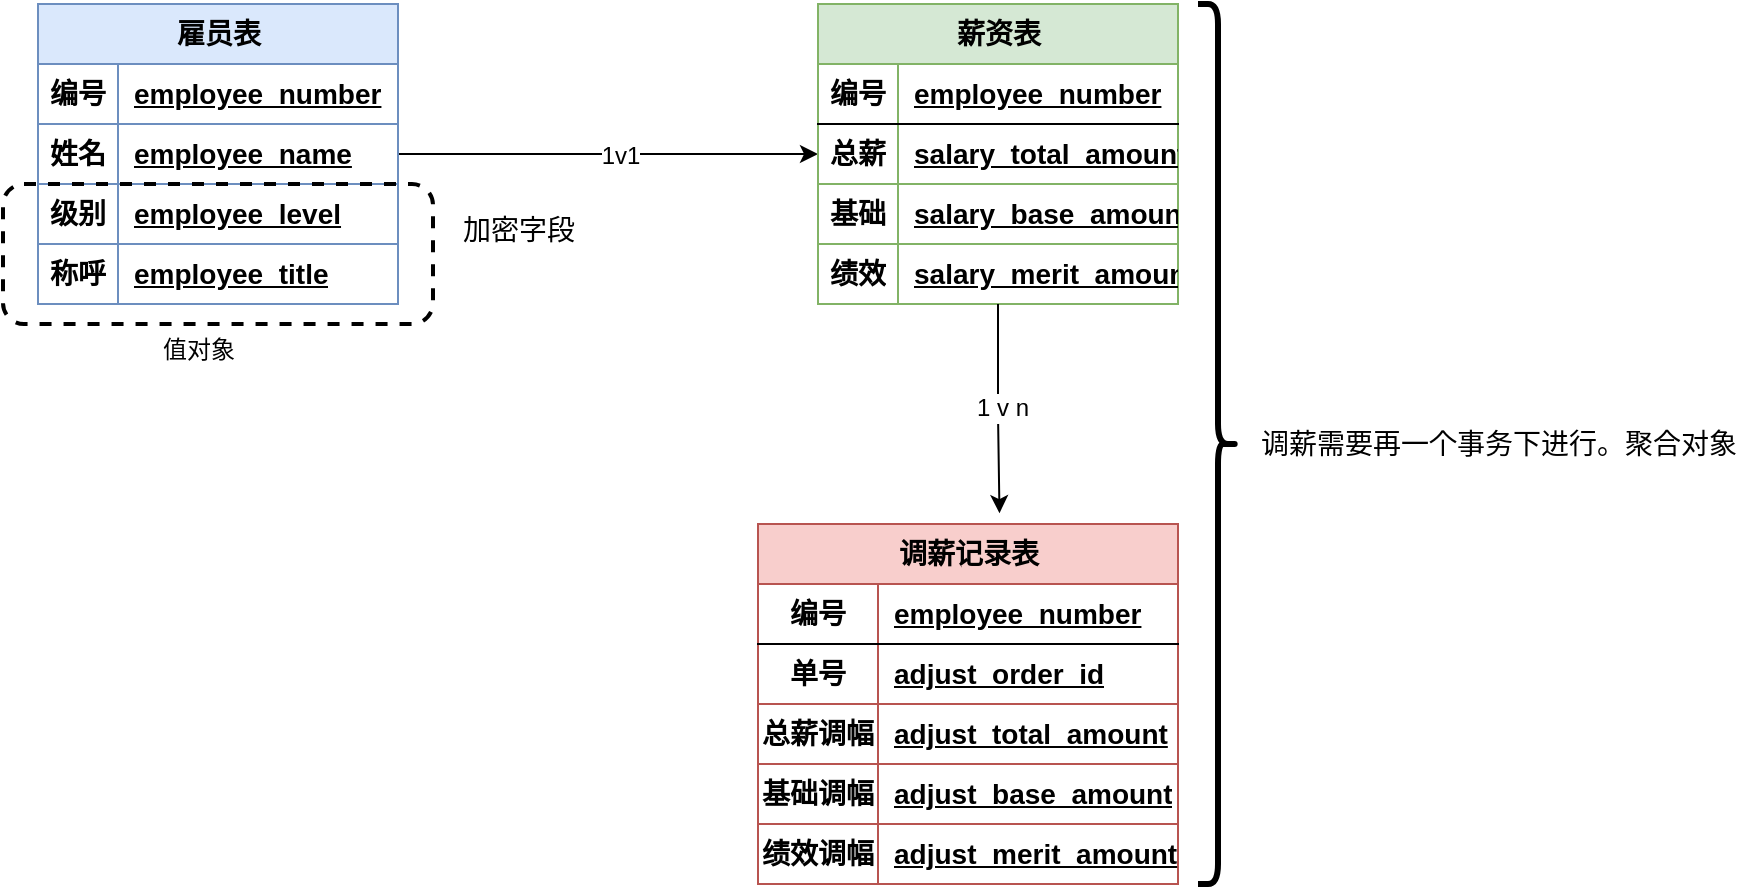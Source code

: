<mxfile version="22.1.2" type="device">
  <diagram name="第 1 页" id="p7DV3OgJQpJdaAJJsAqJ">
    <mxGraphModel dx="1195" dy="697" grid="1" gridSize="10" guides="1" tooltips="1" connect="1" arrows="1" fold="1" page="1" pageScale="1" pageWidth="827" pageHeight="1169" math="0" shadow="0">
      <root>
        <mxCell id="0" />
        <mxCell id="1" parent="0" />
        <mxCell id="HhEYdVZQ0LtMBUtDXg6y-177" value="" style="edgeStyle=orthogonalEdgeStyle;rounded=0;orthogonalLoop=1;jettySize=auto;html=1;fontFamily=Helvetica;fontSize=12;fontColor=default;startSize=0;entryX=0;entryY=0.5;entryDx=0;entryDy=0;" edge="1" parent="1" source="HhEYdVZQ0LtMBUtDXg6y-2" target="HhEYdVZQ0LtMBUtDXg6y-141">
          <mxGeometry relative="1" as="geometry" />
        </mxCell>
        <mxCell id="HhEYdVZQ0LtMBUtDXg6y-178" value="1v1" style="edgeLabel;html=1;align=center;verticalAlign=middle;resizable=0;points=[];fontSize=12;fontFamily=Helvetica;fontColor=default;" vertex="1" connectable="0" parent="HhEYdVZQ0LtMBUtDXg6y-177">
          <mxGeometry x="0.056" y="-1" relative="1" as="geometry">
            <mxPoint as="offset" />
          </mxGeometry>
        </mxCell>
        <mxCell id="HhEYdVZQ0LtMBUtDXg6y-2" value="雇员表" style="shape=table;startSize=30;container=1;collapsible=1;childLayout=tableLayout;fixedRows=1;rowLines=0;fontStyle=1;align=center;resizeLast=1;html=1;fontSize=14;fillColor=#dae8fc;strokeColor=#6c8ebf;" vertex="1" parent="1">
          <mxGeometry x="60" y="350" width="180" height="150" as="geometry" />
        </mxCell>
        <mxCell id="HhEYdVZQ0LtMBUtDXg6y-135" style="shape=tableRow;horizontal=0;startSize=0;swimlaneHead=0;swimlaneBody=0;fillColor=none;collapsible=0;dropTarget=0;points=[[0,0.5],[1,0.5]];portConstraint=eastwest;top=0;left=0;right=0;bottom=1;fontSize=14;strokeColor=#6C8EBF;" vertex="1" parent="HhEYdVZQ0LtMBUtDXg6y-2">
          <mxGeometry y="30" width="180" height="30" as="geometry" />
        </mxCell>
        <mxCell id="HhEYdVZQ0LtMBUtDXg6y-136" value="编号" style="shape=partialRectangle;connectable=0;fillColor=none;top=0;left=0;bottom=0;right=0;fontStyle=1;overflow=hidden;whiteSpace=wrap;html=1;fontSize=14;strokeColor=#6C8EBF;" vertex="1" parent="HhEYdVZQ0LtMBUtDXg6y-135">
          <mxGeometry width="40" height="30" as="geometry">
            <mxRectangle width="40" height="30" as="alternateBounds" />
          </mxGeometry>
        </mxCell>
        <mxCell id="HhEYdVZQ0LtMBUtDXg6y-137" value="employee_number" style="shape=partialRectangle;connectable=0;fillColor=none;top=0;left=0;bottom=0;right=0;align=left;spacingLeft=6;fontStyle=5;overflow=hidden;whiteSpace=wrap;html=1;fontSize=14;strokeColor=#6C8EBF;" vertex="1" parent="HhEYdVZQ0LtMBUtDXg6y-135">
          <mxGeometry x="40" width="140" height="30" as="geometry">
            <mxRectangle width="140" height="30" as="alternateBounds" />
          </mxGeometry>
        </mxCell>
        <mxCell id="HhEYdVZQ0LtMBUtDXg6y-132" style="shape=tableRow;horizontal=0;startSize=0;swimlaneHead=0;swimlaneBody=0;fillColor=none;collapsible=0;dropTarget=0;points=[[0,0.5],[1,0.5]];portConstraint=eastwest;top=0;left=0;right=0;bottom=1;fontSize=14;strokeColor=#6C8EBF;" vertex="1" parent="HhEYdVZQ0LtMBUtDXg6y-2">
          <mxGeometry y="60" width="180" height="30" as="geometry" />
        </mxCell>
        <mxCell id="HhEYdVZQ0LtMBUtDXg6y-133" value="姓名" style="shape=partialRectangle;connectable=0;fillColor=none;top=0;left=0;bottom=0;right=0;fontStyle=1;overflow=hidden;whiteSpace=wrap;html=1;fontSize=14;strokeColor=#6C8EBF;" vertex="1" parent="HhEYdVZQ0LtMBUtDXg6y-132">
          <mxGeometry width="40" height="30" as="geometry">
            <mxRectangle width="40" height="30" as="alternateBounds" />
          </mxGeometry>
        </mxCell>
        <mxCell id="HhEYdVZQ0LtMBUtDXg6y-134" value="employee_name" style="shape=partialRectangle;connectable=0;fillColor=none;top=0;left=0;bottom=0;right=0;align=left;spacingLeft=6;fontStyle=5;overflow=hidden;whiteSpace=wrap;html=1;fontSize=14;strokeColor=#6C8EBF;" vertex="1" parent="HhEYdVZQ0LtMBUtDXg6y-132">
          <mxGeometry x="40" width="140" height="30" as="geometry">
            <mxRectangle width="140" height="30" as="alternateBounds" />
          </mxGeometry>
        </mxCell>
        <mxCell id="HhEYdVZQ0LtMBUtDXg6y-129" style="shape=tableRow;horizontal=0;startSize=0;swimlaneHead=0;swimlaneBody=0;fillColor=none;collapsible=0;dropTarget=0;points=[[0,0.5],[1,0.5]];portConstraint=eastwest;top=0;left=0;right=0;bottom=1;fontSize=14;strokeColor=#6C8EBF;" vertex="1" parent="HhEYdVZQ0LtMBUtDXg6y-2">
          <mxGeometry y="90" width="180" height="30" as="geometry" />
        </mxCell>
        <mxCell id="HhEYdVZQ0LtMBUtDXg6y-130" value="级别" style="shape=partialRectangle;connectable=0;fillColor=none;top=0;left=0;bottom=0;right=0;fontStyle=1;overflow=hidden;whiteSpace=wrap;html=1;fontSize=14;strokeColor=#6C8EBF;" vertex="1" parent="HhEYdVZQ0LtMBUtDXg6y-129">
          <mxGeometry width="40" height="30" as="geometry">
            <mxRectangle width="40" height="30" as="alternateBounds" />
          </mxGeometry>
        </mxCell>
        <mxCell id="HhEYdVZQ0LtMBUtDXg6y-131" value="employee_level" style="shape=partialRectangle;connectable=0;fillColor=none;top=0;left=0;bottom=0;right=0;align=left;spacingLeft=6;fontStyle=5;overflow=hidden;whiteSpace=wrap;html=1;fontSize=14;strokeColor=#6C8EBF;" vertex="1" parent="HhEYdVZQ0LtMBUtDXg6y-129">
          <mxGeometry x="40" width="140" height="30" as="geometry">
            <mxRectangle width="140" height="30" as="alternateBounds" />
          </mxGeometry>
        </mxCell>
        <mxCell id="HhEYdVZQ0LtMBUtDXg6y-126" style="shape=tableRow;horizontal=0;startSize=0;swimlaneHead=0;swimlaneBody=0;fillColor=none;collapsible=0;dropTarget=0;points=[[0,0.5],[1,0.5]];portConstraint=eastwest;top=0;left=0;right=0;bottom=1;fontSize=14;strokeColor=#6C8EBF;" vertex="1" parent="HhEYdVZQ0LtMBUtDXg6y-2">
          <mxGeometry y="120" width="180" height="30" as="geometry" />
        </mxCell>
        <mxCell id="HhEYdVZQ0LtMBUtDXg6y-127" value="称呼" style="shape=partialRectangle;connectable=0;fillColor=none;top=0;left=0;bottom=0;right=0;fontStyle=1;overflow=hidden;whiteSpace=wrap;html=1;fontSize=14;strokeColor=#6C8EBF;" vertex="1" parent="HhEYdVZQ0LtMBUtDXg6y-126">
          <mxGeometry width="40" height="30" as="geometry">
            <mxRectangle width="40" height="30" as="alternateBounds" />
          </mxGeometry>
        </mxCell>
        <mxCell id="HhEYdVZQ0LtMBUtDXg6y-128" value="employee_title" style="shape=partialRectangle;connectable=0;fillColor=none;top=0;left=0;bottom=0;right=0;align=left;spacingLeft=6;fontStyle=5;overflow=hidden;whiteSpace=wrap;html=1;fontSize=14;strokeColor=#6C8EBF;" vertex="1" parent="HhEYdVZQ0LtMBUtDXg6y-126">
          <mxGeometry x="40" width="140" height="30" as="geometry">
            <mxRectangle width="140" height="30" as="alternateBounds" />
          </mxGeometry>
        </mxCell>
        <mxCell id="HhEYdVZQ0LtMBUtDXg6y-15" value="薪资表" style="shape=table;startSize=30;container=1;collapsible=1;childLayout=tableLayout;fixedRows=1;rowLines=0;fontStyle=1;align=center;resizeLast=1;html=1;fontSize=14;fillColor=#d5e8d4;strokeColor=#82b366;" vertex="1" parent="1">
          <mxGeometry x="450" y="350" width="180" height="150" as="geometry" />
        </mxCell>
        <mxCell id="HhEYdVZQ0LtMBUtDXg6y-144" style="shape=tableRow;horizontal=0;startSize=0;swimlaneHead=0;swimlaneBody=0;fillColor=none;collapsible=0;dropTarget=0;points=[[0,0.5],[1,0.5]];portConstraint=eastwest;top=0;left=0;right=0;bottom=1;fontSize=14;" vertex="1" parent="HhEYdVZQ0LtMBUtDXg6y-15">
          <mxGeometry y="30" width="180" height="30" as="geometry" />
        </mxCell>
        <mxCell id="HhEYdVZQ0LtMBUtDXg6y-145" value="编号" style="shape=partialRectangle;connectable=0;fillColor=none;top=0;left=0;bottom=0;right=0;fontStyle=1;overflow=hidden;whiteSpace=wrap;html=1;fontSize=14;" vertex="1" parent="HhEYdVZQ0LtMBUtDXg6y-144">
          <mxGeometry width="40" height="30" as="geometry">
            <mxRectangle width="40" height="30" as="alternateBounds" />
          </mxGeometry>
        </mxCell>
        <mxCell id="HhEYdVZQ0LtMBUtDXg6y-146" value="employee_number" style="shape=partialRectangle;connectable=0;fillColor=none;top=0;left=0;bottom=0;right=0;align=left;spacingLeft=6;fontStyle=5;overflow=hidden;whiteSpace=wrap;html=1;fontSize=14;" vertex="1" parent="HhEYdVZQ0LtMBUtDXg6y-144">
          <mxGeometry x="40" width="140" height="30" as="geometry">
            <mxRectangle width="140" height="30" as="alternateBounds" />
          </mxGeometry>
        </mxCell>
        <mxCell id="HhEYdVZQ0LtMBUtDXg6y-141" style="shape=tableRow;horizontal=0;startSize=0;swimlaneHead=0;swimlaneBody=0;fillColor=none;collapsible=0;dropTarget=0;points=[[0,0.5],[1,0.5]];portConstraint=eastwest;top=0;left=0;right=0;bottom=1;fontSize=14;strokeColor=#82B366;" vertex="1" parent="HhEYdVZQ0LtMBUtDXg6y-15">
          <mxGeometry y="60" width="180" height="30" as="geometry" />
        </mxCell>
        <mxCell id="HhEYdVZQ0LtMBUtDXg6y-142" value="总薪" style="shape=partialRectangle;connectable=0;fillColor=none;top=0;left=0;bottom=0;right=0;fontStyle=1;overflow=hidden;whiteSpace=wrap;html=1;fontSize=14;strokeColor=#82B366;" vertex="1" parent="HhEYdVZQ0LtMBUtDXg6y-141">
          <mxGeometry width="40" height="30" as="geometry">
            <mxRectangle width="40" height="30" as="alternateBounds" />
          </mxGeometry>
        </mxCell>
        <mxCell id="HhEYdVZQ0LtMBUtDXg6y-143" value="salary_total_amount" style="shape=partialRectangle;connectable=0;fillColor=none;top=0;left=0;bottom=0;right=0;align=left;spacingLeft=6;fontStyle=5;overflow=hidden;whiteSpace=wrap;html=1;fontSize=14;strokeColor=#82B366;" vertex="1" parent="HhEYdVZQ0LtMBUtDXg6y-141">
          <mxGeometry x="40" width="140" height="30" as="geometry">
            <mxRectangle width="140" height="30" as="alternateBounds" />
          </mxGeometry>
        </mxCell>
        <mxCell id="HhEYdVZQ0LtMBUtDXg6y-138" style="shape=tableRow;horizontal=0;startSize=0;swimlaneHead=0;swimlaneBody=0;fillColor=none;collapsible=0;dropTarget=0;points=[[0,0.5],[1,0.5]];portConstraint=eastwest;top=0;left=0;right=0;bottom=1;fontSize=14;strokeColor=#82B366;" vertex="1" parent="HhEYdVZQ0LtMBUtDXg6y-15">
          <mxGeometry y="90" width="180" height="30" as="geometry" />
        </mxCell>
        <mxCell id="HhEYdVZQ0LtMBUtDXg6y-139" value="基础" style="shape=partialRectangle;connectable=0;fillColor=none;top=0;left=0;bottom=0;right=0;fontStyle=1;overflow=hidden;whiteSpace=wrap;html=1;fontSize=14;strokeColor=#82B366;" vertex="1" parent="HhEYdVZQ0LtMBUtDXg6y-138">
          <mxGeometry width="40" height="30" as="geometry">
            <mxRectangle width="40" height="30" as="alternateBounds" />
          </mxGeometry>
        </mxCell>
        <mxCell id="HhEYdVZQ0LtMBUtDXg6y-140" value="salary_base_amount" style="shape=partialRectangle;connectable=0;fillColor=none;top=0;left=0;bottom=0;right=0;align=left;spacingLeft=6;fontStyle=5;overflow=hidden;whiteSpace=wrap;html=1;fontSize=14;strokeColor=#82B366;" vertex="1" parent="HhEYdVZQ0LtMBUtDXg6y-138">
          <mxGeometry x="40" width="140" height="30" as="geometry">
            <mxRectangle width="140" height="30" as="alternateBounds" />
          </mxGeometry>
        </mxCell>
        <mxCell id="HhEYdVZQ0LtMBUtDXg6y-16" value="" style="shape=tableRow;horizontal=0;startSize=0;swimlaneHead=0;swimlaneBody=0;fillColor=none;collapsible=0;dropTarget=0;points=[[0,0.5],[1,0.5]];portConstraint=eastwest;top=0;left=0;right=0;bottom=1;fontSize=14;strokeColor=#82B366;" vertex="1" parent="HhEYdVZQ0LtMBUtDXg6y-15">
          <mxGeometry y="120" width="180" height="30" as="geometry" />
        </mxCell>
        <mxCell id="HhEYdVZQ0LtMBUtDXg6y-17" value="绩效" style="shape=partialRectangle;connectable=0;fillColor=none;top=0;left=0;bottom=0;right=0;fontStyle=1;overflow=hidden;whiteSpace=wrap;html=1;fontSize=14;strokeColor=#82B366;" vertex="1" parent="HhEYdVZQ0LtMBUtDXg6y-16">
          <mxGeometry width="40" height="30" as="geometry">
            <mxRectangle width="40" height="30" as="alternateBounds" />
          </mxGeometry>
        </mxCell>
        <mxCell id="HhEYdVZQ0LtMBUtDXg6y-18" value="salary_merit_amount" style="shape=partialRectangle;connectable=0;fillColor=none;top=0;left=0;bottom=0;right=0;align=left;spacingLeft=6;fontStyle=5;overflow=hidden;whiteSpace=wrap;html=1;fontSize=14;strokeColor=#82B366;" vertex="1" parent="HhEYdVZQ0LtMBUtDXg6y-16">
          <mxGeometry x="40" width="140" height="30" as="geometry">
            <mxRectangle width="140" height="30" as="alternateBounds" />
          </mxGeometry>
        </mxCell>
        <mxCell id="HhEYdVZQ0LtMBUtDXg6y-28" value="调薪记录表" style="shape=table;startSize=30;container=1;collapsible=1;childLayout=tableLayout;fixedRows=1;rowLines=0;fontStyle=1;align=center;resizeLast=1;html=1;fontSize=14;fillColor=#f8cecc;strokeColor=#b85450;" vertex="1" parent="1">
          <mxGeometry x="420" y="610" width="210" height="180" as="geometry" />
        </mxCell>
        <mxCell id="HhEYdVZQ0LtMBUtDXg6y-168" style="shape=tableRow;horizontal=0;startSize=0;swimlaneHead=0;swimlaneBody=0;fillColor=none;collapsible=0;dropTarget=0;points=[[0,0.5],[1,0.5]];portConstraint=eastwest;top=0;left=0;right=0;bottom=1;fontSize=14;" vertex="1" parent="HhEYdVZQ0LtMBUtDXg6y-28">
          <mxGeometry y="30" width="210" height="30" as="geometry" />
        </mxCell>
        <mxCell id="HhEYdVZQ0LtMBUtDXg6y-169" value="编号" style="shape=partialRectangle;connectable=0;fillColor=none;top=0;left=0;bottom=0;right=0;fontStyle=1;overflow=hidden;whiteSpace=wrap;html=1;fontSize=14;" vertex="1" parent="HhEYdVZQ0LtMBUtDXg6y-168">
          <mxGeometry width="60" height="30" as="geometry">
            <mxRectangle width="60" height="30" as="alternateBounds" />
          </mxGeometry>
        </mxCell>
        <mxCell id="HhEYdVZQ0LtMBUtDXg6y-170" value="employee_number" style="shape=partialRectangle;connectable=0;fillColor=none;top=0;left=0;bottom=0;right=0;align=left;spacingLeft=6;fontStyle=5;overflow=hidden;whiteSpace=wrap;html=1;fontSize=14;" vertex="1" parent="HhEYdVZQ0LtMBUtDXg6y-168">
          <mxGeometry x="60" width="150" height="30" as="geometry">
            <mxRectangle width="150" height="30" as="alternateBounds" />
          </mxGeometry>
        </mxCell>
        <mxCell id="HhEYdVZQ0LtMBUtDXg6y-165" style="shape=tableRow;horizontal=0;startSize=0;swimlaneHead=0;swimlaneBody=0;fillColor=none;collapsible=0;dropTarget=0;points=[[0,0.5],[1,0.5]];portConstraint=eastwest;top=0;left=0;right=0;bottom=1;fontSize=14;strokeColor=#B85450;" vertex="1" parent="HhEYdVZQ0LtMBUtDXg6y-28">
          <mxGeometry y="60" width="210" height="30" as="geometry" />
        </mxCell>
        <mxCell id="HhEYdVZQ0LtMBUtDXg6y-166" value="单号" style="shape=partialRectangle;connectable=0;fillColor=none;top=0;left=0;bottom=0;right=0;fontStyle=1;overflow=hidden;whiteSpace=wrap;html=1;fontSize=14;strokeColor=#B85450;" vertex="1" parent="HhEYdVZQ0LtMBUtDXg6y-165">
          <mxGeometry width="60" height="30" as="geometry">
            <mxRectangle width="60" height="30" as="alternateBounds" />
          </mxGeometry>
        </mxCell>
        <mxCell id="HhEYdVZQ0LtMBUtDXg6y-167" value="adjust_order_id" style="shape=partialRectangle;connectable=0;fillColor=none;top=0;left=0;bottom=0;right=0;align=left;spacingLeft=6;fontStyle=5;overflow=hidden;whiteSpace=wrap;html=1;fontSize=14;strokeColor=#B85450;" vertex="1" parent="HhEYdVZQ0LtMBUtDXg6y-165">
          <mxGeometry x="60" width="150" height="30" as="geometry">
            <mxRectangle width="150" height="30" as="alternateBounds" />
          </mxGeometry>
        </mxCell>
        <mxCell id="HhEYdVZQ0LtMBUtDXg6y-162" style="shape=tableRow;horizontal=0;startSize=0;swimlaneHead=0;swimlaneBody=0;fillColor=none;collapsible=0;dropTarget=0;points=[[0,0.5],[1,0.5]];portConstraint=eastwest;top=0;left=0;right=0;bottom=1;fontSize=14;strokeColor=#B85450;" vertex="1" parent="HhEYdVZQ0LtMBUtDXg6y-28">
          <mxGeometry y="90" width="210" height="30" as="geometry" />
        </mxCell>
        <mxCell id="HhEYdVZQ0LtMBUtDXg6y-163" value="总薪调幅" style="shape=partialRectangle;connectable=0;fillColor=none;top=0;left=0;bottom=0;right=0;fontStyle=1;overflow=hidden;whiteSpace=wrap;html=1;fontSize=14;strokeColor=#B85450;" vertex="1" parent="HhEYdVZQ0LtMBUtDXg6y-162">
          <mxGeometry width="60" height="30" as="geometry">
            <mxRectangle width="60" height="30" as="alternateBounds" />
          </mxGeometry>
        </mxCell>
        <mxCell id="HhEYdVZQ0LtMBUtDXg6y-164" value="adjust_total_amount" style="shape=partialRectangle;connectable=0;fillColor=none;top=0;left=0;bottom=0;right=0;align=left;spacingLeft=6;fontStyle=5;overflow=hidden;whiteSpace=wrap;html=1;fontSize=14;strokeColor=#B85450;" vertex="1" parent="HhEYdVZQ0LtMBUtDXg6y-162">
          <mxGeometry x="60" width="150" height="30" as="geometry">
            <mxRectangle width="150" height="30" as="alternateBounds" />
          </mxGeometry>
        </mxCell>
        <mxCell id="HhEYdVZQ0LtMBUtDXg6y-159" style="shape=tableRow;horizontal=0;startSize=0;swimlaneHead=0;swimlaneBody=0;fillColor=none;collapsible=0;dropTarget=0;points=[[0,0.5],[1,0.5]];portConstraint=eastwest;top=0;left=0;right=0;bottom=1;fontSize=14;strokeColor=#B85450;" vertex="1" parent="HhEYdVZQ0LtMBUtDXg6y-28">
          <mxGeometry y="120" width="210" height="30" as="geometry" />
        </mxCell>
        <mxCell id="HhEYdVZQ0LtMBUtDXg6y-160" value="基础调幅" style="shape=partialRectangle;connectable=0;fillColor=none;top=0;left=0;bottom=0;right=0;fontStyle=1;overflow=hidden;whiteSpace=wrap;html=1;fontSize=14;strokeColor=#B85450;" vertex="1" parent="HhEYdVZQ0LtMBUtDXg6y-159">
          <mxGeometry width="60" height="30" as="geometry">
            <mxRectangle width="60" height="30" as="alternateBounds" />
          </mxGeometry>
        </mxCell>
        <mxCell id="HhEYdVZQ0LtMBUtDXg6y-161" value="adjust_base_amount" style="shape=partialRectangle;connectable=0;fillColor=none;top=0;left=0;bottom=0;right=0;align=left;spacingLeft=6;fontStyle=5;overflow=hidden;whiteSpace=wrap;html=1;fontSize=14;strokeColor=#B85450;" vertex="1" parent="HhEYdVZQ0LtMBUtDXg6y-159">
          <mxGeometry x="60" width="150" height="30" as="geometry">
            <mxRectangle width="150" height="30" as="alternateBounds" />
          </mxGeometry>
        </mxCell>
        <mxCell id="HhEYdVZQ0LtMBUtDXg6y-29" value="" style="shape=tableRow;horizontal=0;startSize=0;swimlaneHead=0;swimlaneBody=0;fillColor=none;collapsible=0;dropTarget=0;points=[[0,0.5],[1,0.5]];portConstraint=eastwest;top=0;left=0;right=0;bottom=1;fontSize=14;strokeColor=#B85450;" vertex="1" parent="HhEYdVZQ0LtMBUtDXg6y-28">
          <mxGeometry y="150" width="210" height="30" as="geometry" />
        </mxCell>
        <mxCell id="HhEYdVZQ0LtMBUtDXg6y-30" value="绩效调幅" style="shape=partialRectangle;connectable=0;fillColor=none;top=0;left=0;bottom=0;right=0;fontStyle=1;overflow=hidden;whiteSpace=wrap;html=1;fontSize=14;strokeColor=#B85450;" vertex="1" parent="HhEYdVZQ0LtMBUtDXg6y-29">
          <mxGeometry width="60" height="30" as="geometry">
            <mxRectangle width="60" height="30" as="alternateBounds" />
          </mxGeometry>
        </mxCell>
        <mxCell id="HhEYdVZQ0LtMBUtDXg6y-31" value="adjust_merit_amount" style="shape=partialRectangle;connectable=0;fillColor=none;top=0;left=0;bottom=0;right=0;align=left;spacingLeft=6;fontStyle=5;overflow=hidden;whiteSpace=wrap;html=1;fontSize=14;strokeColor=#B85450;" vertex="1" parent="HhEYdVZQ0LtMBUtDXg6y-29">
          <mxGeometry x="60" width="150" height="30" as="geometry">
            <mxRectangle width="150" height="30" as="alternateBounds" />
          </mxGeometry>
        </mxCell>
        <mxCell id="HhEYdVZQ0LtMBUtDXg6y-171" value="" style="shape=curlyBracket;whiteSpace=wrap;html=1;rounded=1;flipH=1;labelPosition=right;verticalLabelPosition=middle;align=left;verticalAlign=middle;strokeColor=default;strokeWidth=3;fontFamily=Helvetica;fontSize=12;fontColor=default;startSize=0;fillColor=none;" vertex="1" parent="1">
          <mxGeometry x="640" y="350" width="20" height="440" as="geometry" />
        </mxCell>
        <mxCell id="HhEYdVZQ0LtMBUtDXg6y-172" value="&lt;font style=&quot;font-size: 14px;&quot;&gt;调薪需要再一个事务下进行。聚合对象&lt;/font&gt;" style="text;html=1;align=center;verticalAlign=middle;resizable=0;points=[];autosize=1;strokeColor=none;fillColor=none;fontSize=12;fontFamily=Helvetica;fontColor=default;" vertex="1" parent="1">
          <mxGeometry x="660" y="555" width="260" height="30" as="geometry" />
        </mxCell>
        <mxCell id="HhEYdVZQ0LtMBUtDXg6y-175" value="" style="rounded=1;whiteSpace=wrap;html=1;strokeColor=default;strokeWidth=2;align=center;verticalAlign=middle;fontFamily=Helvetica;fontSize=12;fontColor=default;startSize=0;fillColor=none;dashed=1;" vertex="1" parent="1">
          <mxGeometry x="42.5" y="440" width="215" height="70" as="geometry" />
        </mxCell>
        <mxCell id="HhEYdVZQ0LtMBUtDXg6y-176" value="&lt;font style=&quot;font-size: 14px;&quot;&gt;加密字段&lt;/font&gt;" style="text;html=1;align=center;verticalAlign=middle;resizable=0;points=[];autosize=1;strokeColor=none;fillColor=none;fontSize=12;fontFamily=Helvetica;fontColor=default;" vertex="1" parent="1">
          <mxGeometry x="260" y="448" width="80" height="30" as="geometry" />
        </mxCell>
        <mxCell id="HhEYdVZQ0LtMBUtDXg6y-179" style="edgeStyle=orthogonalEdgeStyle;rounded=0;orthogonalLoop=1;jettySize=auto;html=1;entryX=0.575;entryY=-0.03;entryDx=0;entryDy=0;entryPerimeter=0;fontFamily=Helvetica;fontSize=12;fontColor=default;startSize=0;" edge="1" parent="1" source="HhEYdVZQ0LtMBUtDXg6y-15" target="HhEYdVZQ0LtMBUtDXg6y-28">
          <mxGeometry relative="1" as="geometry" />
        </mxCell>
        <mxCell id="HhEYdVZQ0LtMBUtDXg6y-182" value="1 v n" style="edgeLabel;html=1;align=center;verticalAlign=middle;resizable=0;points=[];fontSize=12;fontFamily=Helvetica;fontColor=default;" vertex="1" connectable="0" parent="HhEYdVZQ0LtMBUtDXg6y-179">
          <mxGeometry x="-0.01" y="2" relative="1" as="geometry">
            <mxPoint as="offset" />
          </mxGeometry>
        </mxCell>
        <mxCell id="HhEYdVZQ0LtMBUtDXg6y-183" value="值对象" style="text;html=1;align=center;verticalAlign=middle;resizable=0;points=[];autosize=1;strokeColor=none;fillColor=none;fontSize=12;fontFamily=Helvetica;fontColor=default;" vertex="1" parent="1">
          <mxGeometry x="110" y="508" width="60" height="30" as="geometry" />
        </mxCell>
      </root>
    </mxGraphModel>
  </diagram>
</mxfile>
